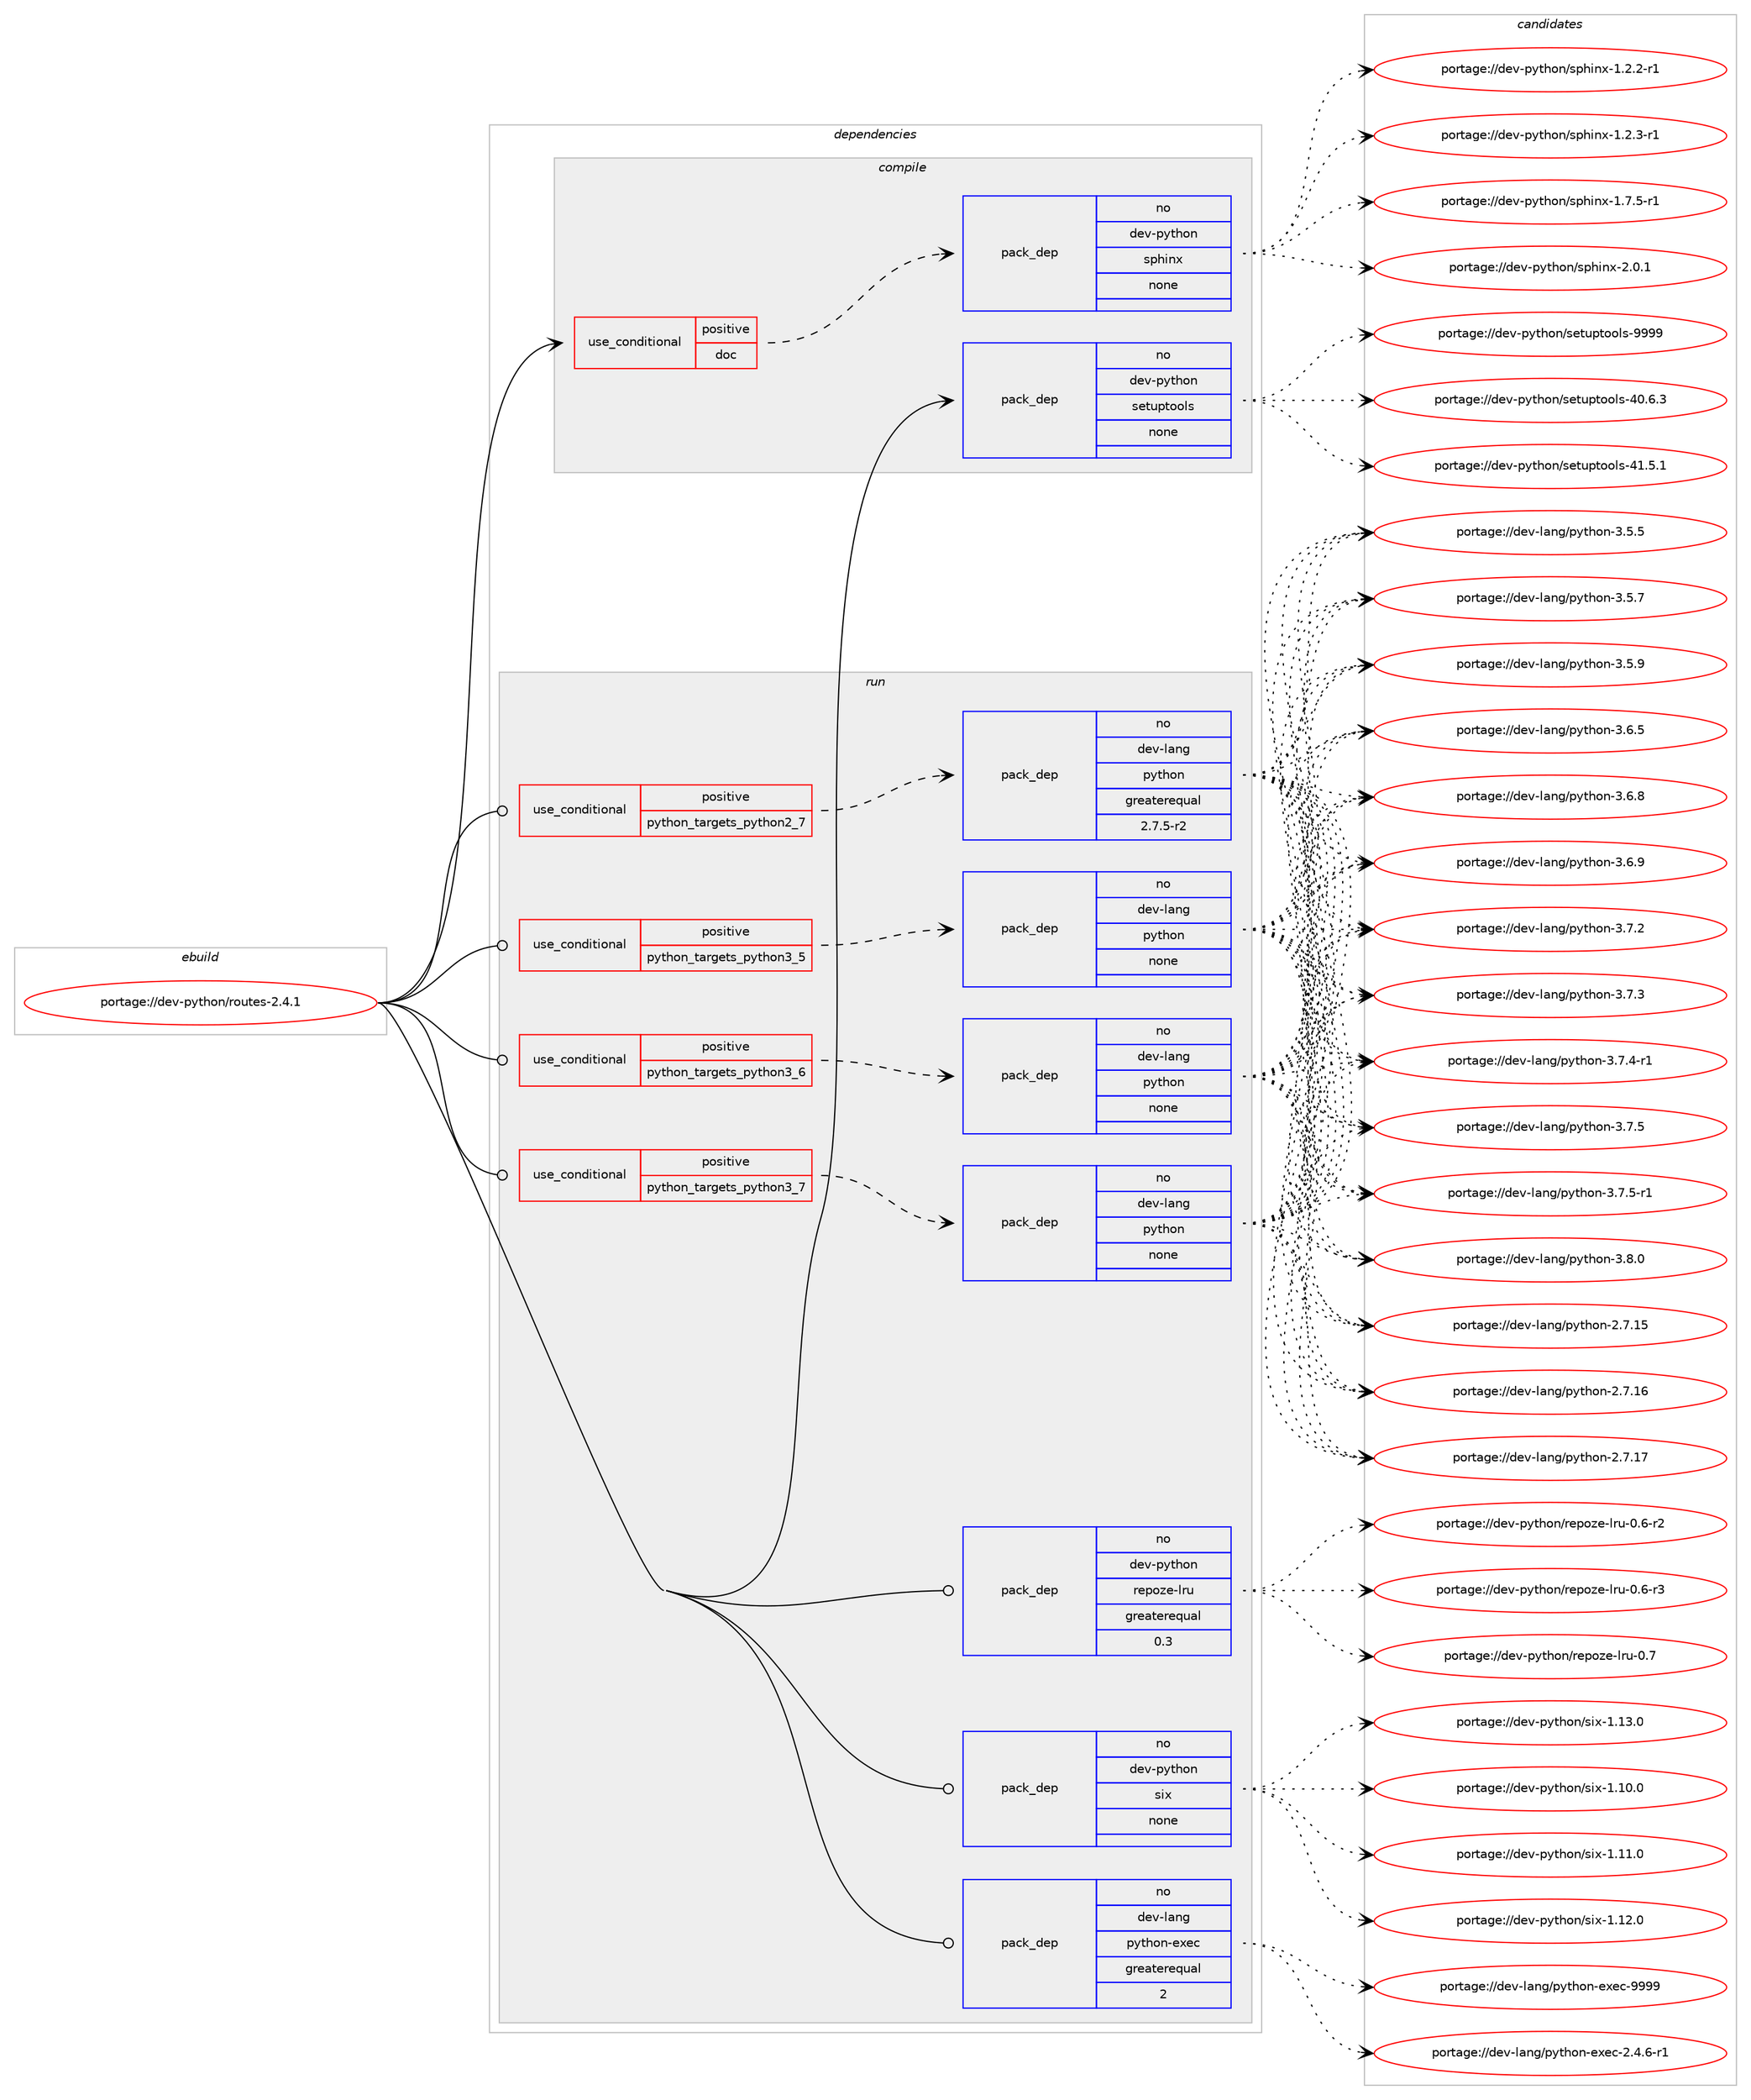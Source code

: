 digraph prolog {

# *************
# Graph options
# *************

newrank=true;
concentrate=true;
compound=true;
graph [rankdir=LR,fontname=Helvetica,fontsize=10,ranksep=1.5];#, ranksep=2.5, nodesep=0.2];
edge  [arrowhead=vee];
node  [fontname=Helvetica,fontsize=10];

# **********
# The ebuild
# **********

subgraph cluster_leftcol {
color=gray;
rank=same;
label=<<i>ebuild</i>>;
id [label="portage://dev-python/routes-2.4.1", color=red, width=4, href="../dev-python/routes-2.4.1.svg"];
}

# ****************
# The dependencies
# ****************

subgraph cluster_midcol {
color=gray;
label=<<i>dependencies</i>>;
subgraph cluster_compile {
fillcolor="#eeeeee";
style=filled;
label=<<i>compile</i>>;
subgraph cond38180 {
dependency170908 [label=<<TABLE BORDER="0" CELLBORDER="1" CELLSPACING="0" CELLPADDING="4"><TR><TD ROWSPAN="3" CELLPADDING="10">use_conditional</TD></TR><TR><TD>positive</TD></TR><TR><TD>doc</TD></TR></TABLE>>, shape=none, color=red];
subgraph pack129325 {
dependency170909 [label=<<TABLE BORDER="0" CELLBORDER="1" CELLSPACING="0" CELLPADDING="4" WIDTH="220"><TR><TD ROWSPAN="6" CELLPADDING="30">pack_dep</TD></TR><TR><TD WIDTH="110">no</TD></TR><TR><TD>dev-python</TD></TR><TR><TD>sphinx</TD></TR><TR><TD>none</TD></TR><TR><TD></TD></TR></TABLE>>, shape=none, color=blue];
}
dependency170908:e -> dependency170909:w [weight=20,style="dashed",arrowhead="vee"];
}
id:e -> dependency170908:w [weight=20,style="solid",arrowhead="vee"];
subgraph pack129326 {
dependency170910 [label=<<TABLE BORDER="0" CELLBORDER="1" CELLSPACING="0" CELLPADDING="4" WIDTH="220"><TR><TD ROWSPAN="6" CELLPADDING="30">pack_dep</TD></TR><TR><TD WIDTH="110">no</TD></TR><TR><TD>dev-python</TD></TR><TR><TD>setuptools</TD></TR><TR><TD>none</TD></TR><TR><TD></TD></TR></TABLE>>, shape=none, color=blue];
}
id:e -> dependency170910:w [weight=20,style="solid",arrowhead="vee"];
}
subgraph cluster_compileandrun {
fillcolor="#eeeeee";
style=filled;
label=<<i>compile and run</i>>;
}
subgraph cluster_run {
fillcolor="#eeeeee";
style=filled;
label=<<i>run</i>>;
subgraph cond38181 {
dependency170911 [label=<<TABLE BORDER="0" CELLBORDER="1" CELLSPACING="0" CELLPADDING="4"><TR><TD ROWSPAN="3" CELLPADDING="10">use_conditional</TD></TR><TR><TD>positive</TD></TR><TR><TD>python_targets_python2_7</TD></TR></TABLE>>, shape=none, color=red];
subgraph pack129327 {
dependency170912 [label=<<TABLE BORDER="0" CELLBORDER="1" CELLSPACING="0" CELLPADDING="4" WIDTH="220"><TR><TD ROWSPAN="6" CELLPADDING="30">pack_dep</TD></TR><TR><TD WIDTH="110">no</TD></TR><TR><TD>dev-lang</TD></TR><TR><TD>python</TD></TR><TR><TD>greaterequal</TD></TR><TR><TD>2.7.5-r2</TD></TR></TABLE>>, shape=none, color=blue];
}
dependency170911:e -> dependency170912:w [weight=20,style="dashed",arrowhead="vee"];
}
id:e -> dependency170911:w [weight=20,style="solid",arrowhead="odot"];
subgraph cond38182 {
dependency170913 [label=<<TABLE BORDER="0" CELLBORDER="1" CELLSPACING="0" CELLPADDING="4"><TR><TD ROWSPAN="3" CELLPADDING="10">use_conditional</TD></TR><TR><TD>positive</TD></TR><TR><TD>python_targets_python3_5</TD></TR></TABLE>>, shape=none, color=red];
subgraph pack129328 {
dependency170914 [label=<<TABLE BORDER="0" CELLBORDER="1" CELLSPACING="0" CELLPADDING="4" WIDTH="220"><TR><TD ROWSPAN="6" CELLPADDING="30">pack_dep</TD></TR><TR><TD WIDTH="110">no</TD></TR><TR><TD>dev-lang</TD></TR><TR><TD>python</TD></TR><TR><TD>none</TD></TR><TR><TD></TD></TR></TABLE>>, shape=none, color=blue];
}
dependency170913:e -> dependency170914:w [weight=20,style="dashed",arrowhead="vee"];
}
id:e -> dependency170913:w [weight=20,style="solid",arrowhead="odot"];
subgraph cond38183 {
dependency170915 [label=<<TABLE BORDER="0" CELLBORDER="1" CELLSPACING="0" CELLPADDING="4"><TR><TD ROWSPAN="3" CELLPADDING="10">use_conditional</TD></TR><TR><TD>positive</TD></TR><TR><TD>python_targets_python3_6</TD></TR></TABLE>>, shape=none, color=red];
subgraph pack129329 {
dependency170916 [label=<<TABLE BORDER="0" CELLBORDER="1" CELLSPACING="0" CELLPADDING="4" WIDTH="220"><TR><TD ROWSPAN="6" CELLPADDING="30">pack_dep</TD></TR><TR><TD WIDTH="110">no</TD></TR><TR><TD>dev-lang</TD></TR><TR><TD>python</TD></TR><TR><TD>none</TD></TR><TR><TD></TD></TR></TABLE>>, shape=none, color=blue];
}
dependency170915:e -> dependency170916:w [weight=20,style="dashed",arrowhead="vee"];
}
id:e -> dependency170915:w [weight=20,style="solid",arrowhead="odot"];
subgraph cond38184 {
dependency170917 [label=<<TABLE BORDER="0" CELLBORDER="1" CELLSPACING="0" CELLPADDING="4"><TR><TD ROWSPAN="3" CELLPADDING="10">use_conditional</TD></TR><TR><TD>positive</TD></TR><TR><TD>python_targets_python3_7</TD></TR></TABLE>>, shape=none, color=red];
subgraph pack129330 {
dependency170918 [label=<<TABLE BORDER="0" CELLBORDER="1" CELLSPACING="0" CELLPADDING="4" WIDTH="220"><TR><TD ROWSPAN="6" CELLPADDING="30">pack_dep</TD></TR><TR><TD WIDTH="110">no</TD></TR><TR><TD>dev-lang</TD></TR><TR><TD>python</TD></TR><TR><TD>none</TD></TR><TR><TD></TD></TR></TABLE>>, shape=none, color=blue];
}
dependency170917:e -> dependency170918:w [weight=20,style="dashed",arrowhead="vee"];
}
id:e -> dependency170917:w [weight=20,style="solid",arrowhead="odot"];
subgraph pack129331 {
dependency170919 [label=<<TABLE BORDER="0" CELLBORDER="1" CELLSPACING="0" CELLPADDING="4" WIDTH="220"><TR><TD ROWSPAN="6" CELLPADDING="30">pack_dep</TD></TR><TR><TD WIDTH="110">no</TD></TR><TR><TD>dev-lang</TD></TR><TR><TD>python-exec</TD></TR><TR><TD>greaterequal</TD></TR><TR><TD>2</TD></TR></TABLE>>, shape=none, color=blue];
}
id:e -> dependency170919:w [weight=20,style="solid",arrowhead="odot"];
subgraph pack129332 {
dependency170920 [label=<<TABLE BORDER="0" CELLBORDER="1" CELLSPACING="0" CELLPADDING="4" WIDTH="220"><TR><TD ROWSPAN="6" CELLPADDING="30">pack_dep</TD></TR><TR><TD WIDTH="110">no</TD></TR><TR><TD>dev-python</TD></TR><TR><TD>repoze-lru</TD></TR><TR><TD>greaterequal</TD></TR><TR><TD>0.3</TD></TR></TABLE>>, shape=none, color=blue];
}
id:e -> dependency170920:w [weight=20,style="solid",arrowhead="odot"];
subgraph pack129333 {
dependency170921 [label=<<TABLE BORDER="0" CELLBORDER="1" CELLSPACING="0" CELLPADDING="4" WIDTH="220"><TR><TD ROWSPAN="6" CELLPADDING="30">pack_dep</TD></TR><TR><TD WIDTH="110">no</TD></TR><TR><TD>dev-python</TD></TR><TR><TD>six</TD></TR><TR><TD>none</TD></TR><TR><TD></TD></TR></TABLE>>, shape=none, color=blue];
}
id:e -> dependency170921:w [weight=20,style="solid",arrowhead="odot"];
}
}

# **************
# The candidates
# **************

subgraph cluster_choices {
rank=same;
color=gray;
label=<<i>candidates</i>>;

subgraph choice129325 {
color=black;
nodesep=1;
choiceportage10010111845112121116104111110471151121041051101204549465046504511449 [label="portage://dev-python/sphinx-1.2.2-r1", color=red, width=4,href="../dev-python/sphinx-1.2.2-r1.svg"];
choiceportage10010111845112121116104111110471151121041051101204549465046514511449 [label="portage://dev-python/sphinx-1.2.3-r1", color=red, width=4,href="../dev-python/sphinx-1.2.3-r1.svg"];
choiceportage10010111845112121116104111110471151121041051101204549465546534511449 [label="portage://dev-python/sphinx-1.7.5-r1", color=red, width=4,href="../dev-python/sphinx-1.7.5-r1.svg"];
choiceportage1001011184511212111610411111047115112104105110120455046484649 [label="portage://dev-python/sphinx-2.0.1", color=red, width=4,href="../dev-python/sphinx-2.0.1.svg"];
dependency170909:e -> choiceportage10010111845112121116104111110471151121041051101204549465046504511449:w [style=dotted,weight="100"];
dependency170909:e -> choiceportage10010111845112121116104111110471151121041051101204549465046514511449:w [style=dotted,weight="100"];
dependency170909:e -> choiceportage10010111845112121116104111110471151121041051101204549465546534511449:w [style=dotted,weight="100"];
dependency170909:e -> choiceportage1001011184511212111610411111047115112104105110120455046484649:w [style=dotted,weight="100"];
}
subgraph choice129326 {
color=black;
nodesep=1;
choiceportage100101118451121211161041111104711510111611711211611111110811545524846544651 [label="portage://dev-python/setuptools-40.6.3", color=red, width=4,href="../dev-python/setuptools-40.6.3.svg"];
choiceportage100101118451121211161041111104711510111611711211611111110811545524946534649 [label="portage://dev-python/setuptools-41.5.1", color=red, width=4,href="../dev-python/setuptools-41.5.1.svg"];
choiceportage10010111845112121116104111110471151011161171121161111111081154557575757 [label="portage://dev-python/setuptools-9999", color=red, width=4,href="../dev-python/setuptools-9999.svg"];
dependency170910:e -> choiceportage100101118451121211161041111104711510111611711211611111110811545524846544651:w [style=dotted,weight="100"];
dependency170910:e -> choiceportage100101118451121211161041111104711510111611711211611111110811545524946534649:w [style=dotted,weight="100"];
dependency170910:e -> choiceportage10010111845112121116104111110471151011161171121161111111081154557575757:w [style=dotted,weight="100"];
}
subgraph choice129327 {
color=black;
nodesep=1;
choiceportage10010111845108971101034711212111610411111045504655464953 [label="portage://dev-lang/python-2.7.15", color=red, width=4,href="../dev-lang/python-2.7.15.svg"];
choiceportage10010111845108971101034711212111610411111045504655464954 [label="portage://dev-lang/python-2.7.16", color=red, width=4,href="../dev-lang/python-2.7.16.svg"];
choiceportage10010111845108971101034711212111610411111045504655464955 [label="portage://dev-lang/python-2.7.17", color=red, width=4,href="../dev-lang/python-2.7.17.svg"];
choiceportage100101118451089711010347112121116104111110455146534653 [label="portage://dev-lang/python-3.5.5", color=red, width=4,href="../dev-lang/python-3.5.5.svg"];
choiceportage100101118451089711010347112121116104111110455146534655 [label="portage://dev-lang/python-3.5.7", color=red, width=4,href="../dev-lang/python-3.5.7.svg"];
choiceportage100101118451089711010347112121116104111110455146534657 [label="portage://dev-lang/python-3.5.9", color=red, width=4,href="../dev-lang/python-3.5.9.svg"];
choiceportage100101118451089711010347112121116104111110455146544653 [label="portage://dev-lang/python-3.6.5", color=red, width=4,href="../dev-lang/python-3.6.5.svg"];
choiceportage100101118451089711010347112121116104111110455146544656 [label="portage://dev-lang/python-3.6.8", color=red, width=4,href="../dev-lang/python-3.6.8.svg"];
choiceportage100101118451089711010347112121116104111110455146544657 [label="portage://dev-lang/python-3.6.9", color=red, width=4,href="../dev-lang/python-3.6.9.svg"];
choiceportage100101118451089711010347112121116104111110455146554650 [label="portage://dev-lang/python-3.7.2", color=red, width=4,href="../dev-lang/python-3.7.2.svg"];
choiceportage100101118451089711010347112121116104111110455146554651 [label="portage://dev-lang/python-3.7.3", color=red, width=4,href="../dev-lang/python-3.7.3.svg"];
choiceportage1001011184510897110103471121211161041111104551465546524511449 [label="portage://dev-lang/python-3.7.4-r1", color=red, width=4,href="../dev-lang/python-3.7.4-r1.svg"];
choiceportage100101118451089711010347112121116104111110455146554653 [label="portage://dev-lang/python-3.7.5", color=red, width=4,href="../dev-lang/python-3.7.5.svg"];
choiceportage1001011184510897110103471121211161041111104551465546534511449 [label="portage://dev-lang/python-3.7.5-r1", color=red, width=4,href="../dev-lang/python-3.7.5-r1.svg"];
choiceportage100101118451089711010347112121116104111110455146564648 [label="portage://dev-lang/python-3.8.0", color=red, width=4,href="../dev-lang/python-3.8.0.svg"];
dependency170912:e -> choiceportage10010111845108971101034711212111610411111045504655464953:w [style=dotted,weight="100"];
dependency170912:e -> choiceportage10010111845108971101034711212111610411111045504655464954:w [style=dotted,weight="100"];
dependency170912:e -> choiceportage10010111845108971101034711212111610411111045504655464955:w [style=dotted,weight="100"];
dependency170912:e -> choiceportage100101118451089711010347112121116104111110455146534653:w [style=dotted,weight="100"];
dependency170912:e -> choiceportage100101118451089711010347112121116104111110455146534655:w [style=dotted,weight="100"];
dependency170912:e -> choiceportage100101118451089711010347112121116104111110455146534657:w [style=dotted,weight="100"];
dependency170912:e -> choiceportage100101118451089711010347112121116104111110455146544653:w [style=dotted,weight="100"];
dependency170912:e -> choiceportage100101118451089711010347112121116104111110455146544656:w [style=dotted,weight="100"];
dependency170912:e -> choiceportage100101118451089711010347112121116104111110455146544657:w [style=dotted,weight="100"];
dependency170912:e -> choiceportage100101118451089711010347112121116104111110455146554650:w [style=dotted,weight="100"];
dependency170912:e -> choiceportage100101118451089711010347112121116104111110455146554651:w [style=dotted,weight="100"];
dependency170912:e -> choiceportage1001011184510897110103471121211161041111104551465546524511449:w [style=dotted,weight="100"];
dependency170912:e -> choiceportage100101118451089711010347112121116104111110455146554653:w [style=dotted,weight="100"];
dependency170912:e -> choiceportage1001011184510897110103471121211161041111104551465546534511449:w [style=dotted,weight="100"];
dependency170912:e -> choiceportage100101118451089711010347112121116104111110455146564648:w [style=dotted,weight="100"];
}
subgraph choice129328 {
color=black;
nodesep=1;
choiceportage10010111845108971101034711212111610411111045504655464953 [label="portage://dev-lang/python-2.7.15", color=red, width=4,href="../dev-lang/python-2.7.15.svg"];
choiceportage10010111845108971101034711212111610411111045504655464954 [label="portage://dev-lang/python-2.7.16", color=red, width=4,href="../dev-lang/python-2.7.16.svg"];
choiceportage10010111845108971101034711212111610411111045504655464955 [label="portage://dev-lang/python-2.7.17", color=red, width=4,href="../dev-lang/python-2.7.17.svg"];
choiceportage100101118451089711010347112121116104111110455146534653 [label="portage://dev-lang/python-3.5.5", color=red, width=4,href="../dev-lang/python-3.5.5.svg"];
choiceportage100101118451089711010347112121116104111110455146534655 [label="portage://dev-lang/python-3.5.7", color=red, width=4,href="../dev-lang/python-3.5.7.svg"];
choiceportage100101118451089711010347112121116104111110455146534657 [label="portage://dev-lang/python-3.5.9", color=red, width=4,href="../dev-lang/python-3.5.9.svg"];
choiceportage100101118451089711010347112121116104111110455146544653 [label="portage://dev-lang/python-3.6.5", color=red, width=4,href="../dev-lang/python-3.6.5.svg"];
choiceportage100101118451089711010347112121116104111110455146544656 [label="portage://dev-lang/python-3.6.8", color=red, width=4,href="../dev-lang/python-3.6.8.svg"];
choiceportage100101118451089711010347112121116104111110455146544657 [label="portage://dev-lang/python-3.6.9", color=red, width=4,href="../dev-lang/python-3.6.9.svg"];
choiceportage100101118451089711010347112121116104111110455146554650 [label="portage://dev-lang/python-3.7.2", color=red, width=4,href="../dev-lang/python-3.7.2.svg"];
choiceportage100101118451089711010347112121116104111110455146554651 [label="portage://dev-lang/python-3.7.3", color=red, width=4,href="../dev-lang/python-3.7.3.svg"];
choiceportage1001011184510897110103471121211161041111104551465546524511449 [label="portage://dev-lang/python-3.7.4-r1", color=red, width=4,href="../dev-lang/python-3.7.4-r1.svg"];
choiceportage100101118451089711010347112121116104111110455146554653 [label="portage://dev-lang/python-3.7.5", color=red, width=4,href="../dev-lang/python-3.7.5.svg"];
choiceportage1001011184510897110103471121211161041111104551465546534511449 [label="portage://dev-lang/python-3.7.5-r1", color=red, width=4,href="../dev-lang/python-3.7.5-r1.svg"];
choiceportage100101118451089711010347112121116104111110455146564648 [label="portage://dev-lang/python-3.8.0", color=red, width=4,href="../dev-lang/python-3.8.0.svg"];
dependency170914:e -> choiceportage10010111845108971101034711212111610411111045504655464953:w [style=dotted,weight="100"];
dependency170914:e -> choiceportage10010111845108971101034711212111610411111045504655464954:w [style=dotted,weight="100"];
dependency170914:e -> choiceportage10010111845108971101034711212111610411111045504655464955:w [style=dotted,weight="100"];
dependency170914:e -> choiceportage100101118451089711010347112121116104111110455146534653:w [style=dotted,weight="100"];
dependency170914:e -> choiceportage100101118451089711010347112121116104111110455146534655:w [style=dotted,weight="100"];
dependency170914:e -> choiceportage100101118451089711010347112121116104111110455146534657:w [style=dotted,weight="100"];
dependency170914:e -> choiceportage100101118451089711010347112121116104111110455146544653:w [style=dotted,weight="100"];
dependency170914:e -> choiceportage100101118451089711010347112121116104111110455146544656:w [style=dotted,weight="100"];
dependency170914:e -> choiceportage100101118451089711010347112121116104111110455146544657:w [style=dotted,weight="100"];
dependency170914:e -> choiceportage100101118451089711010347112121116104111110455146554650:w [style=dotted,weight="100"];
dependency170914:e -> choiceportage100101118451089711010347112121116104111110455146554651:w [style=dotted,weight="100"];
dependency170914:e -> choiceportage1001011184510897110103471121211161041111104551465546524511449:w [style=dotted,weight="100"];
dependency170914:e -> choiceportage100101118451089711010347112121116104111110455146554653:w [style=dotted,weight="100"];
dependency170914:e -> choiceportage1001011184510897110103471121211161041111104551465546534511449:w [style=dotted,weight="100"];
dependency170914:e -> choiceportage100101118451089711010347112121116104111110455146564648:w [style=dotted,weight="100"];
}
subgraph choice129329 {
color=black;
nodesep=1;
choiceportage10010111845108971101034711212111610411111045504655464953 [label="portage://dev-lang/python-2.7.15", color=red, width=4,href="../dev-lang/python-2.7.15.svg"];
choiceportage10010111845108971101034711212111610411111045504655464954 [label="portage://dev-lang/python-2.7.16", color=red, width=4,href="../dev-lang/python-2.7.16.svg"];
choiceportage10010111845108971101034711212111610411111045504655464955 [label="portage://dev-lang/python-2.7.17", color=red, width=4,href="../dev-lang/python-2.7.17.svg"];
choiceportage100101118451089711010347112121116104111110455146534653 [label="portage://dev-lang/python-3.5.5", color=red, width=4,href="../dev-lang/python-3.5.5.svg"];
choiceportage100101118451089711010347112121116104111110455146534655 [label="portage://dev-lang/python-3.5.7", color=red, width=4,href="../dev-lang/python-3.5.7.svg"];
choiceportage100101118451089711010347112121116104111110455146534657 [label="portage://dev-lang/python-3.5.9", color=red, width=4,href="../dev-lang/python-3.5.9.svg"];
choiceportage100101118451089711010347112121116104111110455146544653 [label="portage://dev-lang/python-3.6.5", color=red, width=4,href="../dev-lang/python-3.6.5.svg"];
choiceportage100101118451089711010347112121116104111110455146544656 [label="portage://dev-lang/python-3.6.8", color=red, width=4,href="../dev-lang/python-3.6.8.svg"];
choiceportage100101118451089711010347112121116104111110455146544657 [label="portage://dev-lang/python-3.6.9", color=red, width=4,href="../dev-lang/python-3.6.9.svg"];
choiceportage100101118451089711010347112121116104111110455146554650 [label="portage://dev-lang/python-3.7.2", color=red, width=4,href="../dev-lang/python-3.7.2.svg"];
choiceportage100101118451089711010347112121116104111110455146554651 [label="portage://dev-lang/python-3.7.3", color=red, width=4,href="../dev-lang/python-3.7.3.svg"];
choiceportage1001011184510897110103471121211161041111104551465546524511449 [label="portage://dev-lang/python-3.7.4-r1", color=red, width=4,href="../dev-lang/python-3.7.4-r1.svg"];
choiceportage100101118451089711010347112121116104111110455146554653 [label="portage://dev-lang/python-3.7.5", color=red, width=4,href="../dev-lang/python-3.7.5.svg"];
choiceportage1001011184510897110103471121211161041111104551465546534511449 [label="portage://dev-lang/python-3.7.5-r1", color=red, width=4,href="../dev-lang/python-3.7.5-r1.svg"];
choiceportage100101118451089711010347112121116104111110455146564648 [label="portage://dev-lang/python-3.8.0", color=red, width=4,href="../dev-lang/python-3.8.0.svg"];
dependency170916:e -> choiceportage10010111845108971101034711212111610411111045504655464953:w [style=dotted,weight="100"];
dependency170916:e -> choiceportage10010111845108971101034711212111610411111045504655464954:w [style=dotted,weight="100"];
dependency170916:e -> choiceportage10010111845108971101034711212111610411111045504655464955:w [style=dotted,weight="100"];
dependency170916:e -> choiceportage100101118451089711010347112121116104111110455146534653:w [style=dotted,weight="100"];
dependency170916:e -> choiceportage100101118451089711010347112121116104111110455146534655:w [style=dotted,weight="100"];
dependency170916:e -> choiceportage100101118451089711010347112121116104111110455146534657:w [style=dotted,weight="100"];
dependency170916:e -> choiceportage100101118451089711010347112121116104111110455146544653:w [style=dotted,weight="100"];
dependency170916:e -> choiceportage100101118451089711010347112121116104111110455146544656:w [style=dotted,weight="100"];
dependency170916:e -> choiceportage100101118451089711010347112121116104111110455146544657:w [style=dotted,weight="100"];
dependency170916:e -> choiceportage100101118451089711010347112121116104111110455146554650:w [style=dotted,weight="100"];
dependency170916:e -> choiceportage100101118451089711010347112121116104111110455146554651:w [style=dotted,weight="100"];
dependency170916:e -> choiceportage1001011184510897110103471121211161041111104551465546524511449:w [style=dotted,weight="100"];
dependency170916:e -> choiceportage100101118451089711010347112121116104111110455146554653:w [style=dotted,weight="100"];
dependency170916:e -> choiceportage1001011184510897110103471121211161041111104551465546534511449:w [style=dotted,weight="100"];
dependency170916:e -> choiceportage100101118451089711010347112121116104111110455146564648:w [style=dotted,weight="100"];
}
subgraph choice129330 {
color=black;
nodesep=1;
choiceportage10010111845108971101034711212111610411111045504655464953 [label="portage://dev-lang/python-2.7.15", color=red, width=4,href="../dev-lang/python-2.7.15.svg"];
choiceportage10010111845108971101034711212111610411111045504655464954 [label="portage://dev-lang/python-2.7.16", color=red, width=4,href="../dev-lang/python-2.7.16.svg"];
choiceportage10010111845108971101034711212111610411111045504655464955 [label="portage://dev-lang/python-2.7.17", color=red, width=4,href="../dev-lang/python-2.7.17.svg"];
choiceportage100101118451089711010347112121116104111110455146534653 [label="portage://dev-lang/python-3.5.5", color=red, width=4,href="../dev-lang/python-3.5.5.svg"];
choiceportage100101118451089711010347112121116104111110455146534655 [label="portage://dev-lang/python-3.5.7", color=red, width=4,href="../dev-lang/python-3.5.7.svg"];
choiceportage100101118451089711010347112121116104111110455146534657 [label="portage://dev-lang/python-3.5.9", color=red, width=4,href="../dev-lang/python-3.5.9.svg"];
choiceportage100101118451089711010347112121116104111110455146544653 [label="portage://dev-lang/python-3.6.5", color=red, width=4,href="../dev-lang/python-3.6.5.svg"];
choiceportage100101118451089711010347112121116104111110455146544656 [label="portage://dev-lang/python-3.6.8", color=red, width=4,href="../dev-lang/python-3.6.8.svg"];
choiceportage100101118451089711010347112121116104111110455146544657 [label="portage://dev-lang/python-3.6.9", color=red, width=4,href="../dev-lang/python-3.6.9.svg"];
choiceportage100101118451089711010347112121116104111110455146554650 [label="portage://dev-lang/python-3.7.2", color=red, width=4,href="../dev-lang/python-3.7.2.svg"];
choiceportage100101118451089711010347112121116104111110455146554651 [label="portage://dev-lang/python-3.7.3", color=red, width=4,href="../dev-lang/python-3.7.3.svg"];
choiceportage1001011184510897110103471121211161041111104551465546524511449 [label="portage://dev-lang/python-3.7.4-r1", color=red, width=4,href="../dev-lang/python-3.7.4-r1.svg"];
choiceportage100101118451089711010347112121116104111110455146554653 [label="portage://dev-lang/python-3.7.5", color=red, width=4,href="../dev-lang/python-3.7.5.svg"];
choiceportage1001011184510897110103471121211161041111104551465546534511449 [label="portage://dev-lang/python-3.7.5-r1", color=red, width=4,href="../dev-lang/python-3.7.5-r1.svg"];
choiceportage100101118451089711010347112121116104111110455146564648 [label="portage://dev-lang/python-3.8.0", color=red, width=4,href="../dev-lang/python-3.8.0.svg"];
dependency170918:e -> choiceportage10010111845108971101034711212111610411111045504655464953:w [style=dotted,weight="100"];
dependency170918:e -> choiceportage10010111845108971101034711212111610411111045504655464954:w [style=dotted,weight="100"];
dependency170918:e -> choiceportage10010111845108971101034711212111610411111045504655464955:w [style=dotted,weight="100"];
dependency170918:e -> choiceportage100101118451089711010347112121116104111110455146534653:w [style=dotted,weight="100"];
dependency170918:e -> choiceportage100101118451089711010347112121116104111110455146534655:w [style=dotted,weight="100"];
dependency170918:e -> choiceportage100101118451089711010347112121116104111110455146534657:w [style=dotted,weight="100"];
dependency170918:e -> choiceportage100101118451089711010347112121116104111110455146544653:w [style=dotted,weight="100"];
dependency170918:e -> choiceportage100101118451089711010347112121116104111110455146544656:w [style=dotted,weight="100"];
dependency170918:e -> choiceportage100101118451089711010347112121116104111110455146544657:w [style=dotted,weight="100"];
dependency170918:e -> choiceportage100101118451089711010347112121116104111110455146554650:w [style=dotted,weight="100"];
dependency170918:e -> choiceportage100101118451089711010347112121116104111110455146554651:w [style=dotted,weight="100"];
dependency170918:e -> choiceportage1001011184510897110103471121211161041111104551465546524511449:w [style=dotted,weight="100"];
dependency170918:e -> choiceportage100101118451089711010347112121116104111110455146554653:w [style=dotted,weight="100"];
dependency170918:e -> choiceportage1001011184510897110103471121211161041111104551465546534511449:w [style=dotted,weight="100"];
dependency170918:e -> choiceportage100101118451089711010347112121116104111110455146564648:w [style=dotted,weight="100"];
}
subgraph choice129331 {
color=black;
nodesep=1;
choiceportage10010111845108971101034711212111610411111045101120101994550465246544511449 [label="portage://dev-lang/python-exec-2.4.6-r1", color=red, width=4,href="../dev-lang/python-exec-2.4.6-r1.svg"];
choiceportage10010111845108971101034711212111610411111045101120101994557575757 [label="portage://dev-lang/python-exec-9999", color=red, width=4,href="../dev-lang/python-exec-9999.svg"];
dependency170919:e -> choiceportage10010111845108971101034711212111610411111045101120101994550465246544511449:w [style=dotted,weight="100"];
dependency170919:e -> choiceportage10010111845108971101034711212111610411111045101120101994557575757:w [style=dotted,weight="100"];
}
subgraph choice129332 {
color=black;
nodesep=1;
choiceportage100101118451121211161041111104711410111211112210145108114117454846544511450 [label="portage://dev-python/repoze-lru-0.6-r2", color=red, width=4,href="../dev-python/repoze-lru-0.6-r2.svg"];
choiceportage100101118451121211161041111104711410111211112210145108114117454846544511451 [label="portage://dev-python/repoze-lru-0.6-r3", color=red, width=4,href="../dev-python/repoze-lru-0.6-r3.svg"];
choiceportage10010111845112121116104111110471141011121111221014510811411745484655 [label="portage://dev-python/repoze-lru-0.7", color=red, width=4,href="../dev-python/repoze-lru-0.7.svg"];
dependency170920:e -> choiceportage100101118451121211161041111104711410111211112210145108114117454846544511450:w [style=dotted,weight="100"];
dependency170920:e -> choiceportage100101118451121211161041111104711410111211112210145108114117454846544511451:w [style=dotted,weight="100"];
dependency170920:e -> choiceportage10010111845112121116104111110471141011121111221014510811411745484655:w [style=dotted,weight="100"];
}
subgraph choice129333 {
color=black;
nodesep=1;
choiceportage100101118451121211161041111104711510512045494649484648 [label="portage://dev-python/six-1.10.0", color=red, width=4,href="../dev-python/six-1.10.0.svg"];
choiceportage100101118451121211161041111104711510512045494649494648 [label="portage://dev-python/six-1.11.0", color=red, width=4,href="../dev-python/six-1.11.0.svg"];
choiceportage100101118451121211161041111104711510512045494649504648 [label="portage://dev-python/six-1.12.0", color=red, width=4,href="../dev-python/six-1.12.0.svg"];
choiceportage100101118451121211161041111104711510512045494649514648 [label="portage://dev-python/six-1.13.0", color=red, width=4,href="../dev-python/six-1.13.0.svg"];
dependency170921:e -> choiceportage100101118451121211161041111104711510512045494649484648:w [style=dotted,weight="100"];
dependency170921:e -> choiceportage100101118451121211161041111104711510512045494649494648:w [style=dotted,weight="100"];
dependency170921:e -> choiceportage100101118451121211161041111104711510512045494649504648:w [style=dotted,weight="100"];
dependency170921:e -> choiceportage100101118451121211161041111104711510512045494649514648:w [style=dotted,weight="100"];
}
}

}
